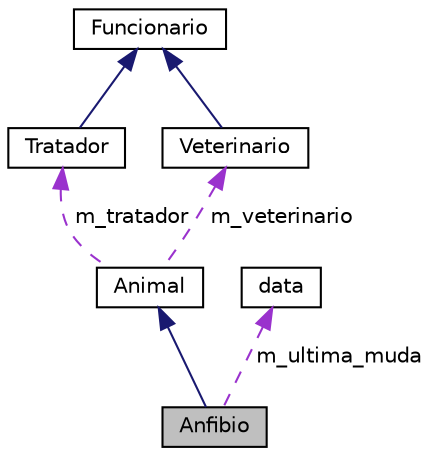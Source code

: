 digraph "Anfibio"
{
  edge [fontname="Helvetica",fontsize="10",labelfontname="Helvetica",labelfontsize="10"];
  node [fontname="Helvetica",fontsize="10",shape=record];
  Node4 [label="Anfibio",height=0.2,width=0.4,color="black", fillcolor="grey75", style="filled", fontcolor="black"];
  Node5 -> Node4 [dir="back",color="midnightblue",fontsize="10",style="solid",fontname="Helvetica"];
  Node5 [label="Animal",height=0.2,width=0.4,color="black", fillcolor="white", style="filled",URL="$classAnimal.html"];
  Node6 -> Node5 [dir="back",color="darkorchid3",fontsize="10",style="dashed",label=" m_tratador" ,fontname="Helvetica"];
  Node6 [label="Tratador",height=0.2,width=0.4,color="black", fillcolor="white", style="filled",URL="$classTratador.html"];
  Node7 -> Node6 [dir="back",color="midnightblue",fontsize="10",style="solid",fontname="Helvetica"];
  Node7 [label="Funcionario",height=0.2,width=0.4,color="black", fillcolor="white", style="filled",URL="$classFuncionario.html"];
  Node8 -> Node5 [dir="back",color="darkorchid3",fontsize="10",style="dashed",label=" m_veterinario" ,fontname="Helvetica"];
  Node8 [label="Veterinario",height=0.2,width=0.4,color="black", fillcolor="white", style="filled",URL="$classVeterinario.html"];
  Node7 -> Node8 [dir="back",color="midnightblue",fontsize="10",style="solid",fontname="Helvetica"];
  Node9 -> Node4 [dir="back",color="darkorchid3",fontsize="10",style="dashed",label=" m_ultima_muda" ,fontname="Helvetica"];
  Node9 [label="data",height=0.2,width=0.4,color="black", fillcolor="white", style="filled",URL="$structdata.html"];
}
